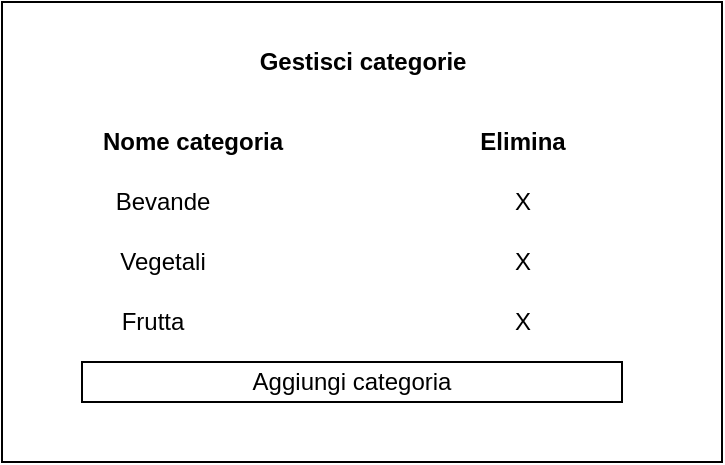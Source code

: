 <mxfile version="12.6.1" type="device"><diagram id="AM2Yi2tpU6nJyhFND6tY" name="Page-1"><mxGraphModel dx="2111" dy="594" grid="1" gridSize="10" guides="1" tooltips="1" connect="1" arrows="1" fold="1" page="1" pageScale="1" pageWidth="1169" pageHeight="827" math="0" shadow="0"><root><mxCell id="0"/><mxCell id="1" parent="0"/><mxCell id="0dTWJ1mt-Fz3z_qdL9y1-52" value="" style="rounded=0;whiteSpace=wrap;html=1;" vertex="1" parent="1"><mxGeometry x="-70" y="180" width="360" height="230" as="geometry"/></mxCell><mxCell id="0dTWJ1mt-Fz3z_qdL9y1-53" value="Nome categoria" style="text;html=1;align=center;verticalAlign=middle;resizable=0;points=[];autosize=1;fontStyle=1" vertex="1" parent="1"><mxGeometry x="-30" y="240" width="110" height="20" as="geometry"/></mxCell><mxCell id="0dTWJ1mt-Fz3z_qdL9y1-67" value="Gestisci categorie" style="text;html=1;align=center;verticalAlign=middle;resizable=0;points=[];autosize=1;fontStyle=1" vertex="1" parent="1"><mxGeometry x="50" y="200" width="120" height="20" as="geometry"/></mxCell><mxCell id="0dTWJ1mt-Fz3z_qdL9y1-72" value="Bevande" style="text;html=1;align=center;verticalAlign=middle;resizable=0;points=[];autosize=1;fontStyle=0" vertex="1" parent="1"><mxGeometry x="-20" y="270" width="60" height="20" as="geometry"/></mxCell><mxCell id="0dTWJ1mt-Fz3z_qdL9y1-73" value="Vegetali" style="text;html=1;align=center;verticalAlign=middle;resizable=0;points=[];autosize=1;fontStyle=0" vertex="1" parent="1"><mxGeometry x="-20" y="300" width="60" height="20" as="geometry"/></mxCell><mxCell id="0dTWJ1mt-Fz3z_qdL9y1-75" value="Frutta" style="text;html=1;align=center;verticalAlign=middle;resizable=0;points=[];autosize=1;fontStyle=0" vertex="1" parent="1"><mxGeometry x="-20" y="330" width="50" height="20" as="geometry"/></mxCell><mxCell id="0dTWJ1mt-Fz3z_qdL9y1-76" value="Elimina" style="text;html=1;align=center;verticalAlign=middle;resizable=0;points=[];autosize=1;fontStyle=1" vertex="1" parent="1"><mxGeometry x="160" y="240" width="60" height="20" as="geometry"/></mxCell><mxCell id="0dTWJ1mt-Fz3z_qdL9y1-77" value="X" style="text;html=1;align=center;verticalAlign=middle;resizable=0;points=[];autosize=1;fontStyle=0" vertex="1" parent="1"><mxGeometry x="180" y="270" width="20" height="20" as="geometry"/></mxCell><mxCell id="0dTWJ1mt-Fz3z_qdL9y1-78" value="X" style="text;html=1;align=center;verticalAlign=middle;resizable=0;points=[];autosize=1;fontStyle=0" vertex="1" parent="1"><mxGeometry x="180" y="300" width="20" height="20" as="geometry"/></mxCell><mxCell id="0dTWJ1mt-Fz3z_qdL9y1-79" value="X" style="text;html=1;align=center;verticalAlign=middle;resizable=0;points=[];autosize=1;fontStyle=0" vertex="1" parent="1"><mxGeometry x="180" y="330" width="20" height="20" as="geometry"/></mxCell><mxCell id="0dTWJ1mt-Fz3z_qdL9y1-80" value="Aggiungi categoria" style="rounded=0;whiteSpace=wrap;html=1;" vertex="1" parent="1"><mxGeometry x="-30" y="360" width="270" height="20" as="geometry"/></mxCell></root></mxGraphModel></diagram></mxfile>